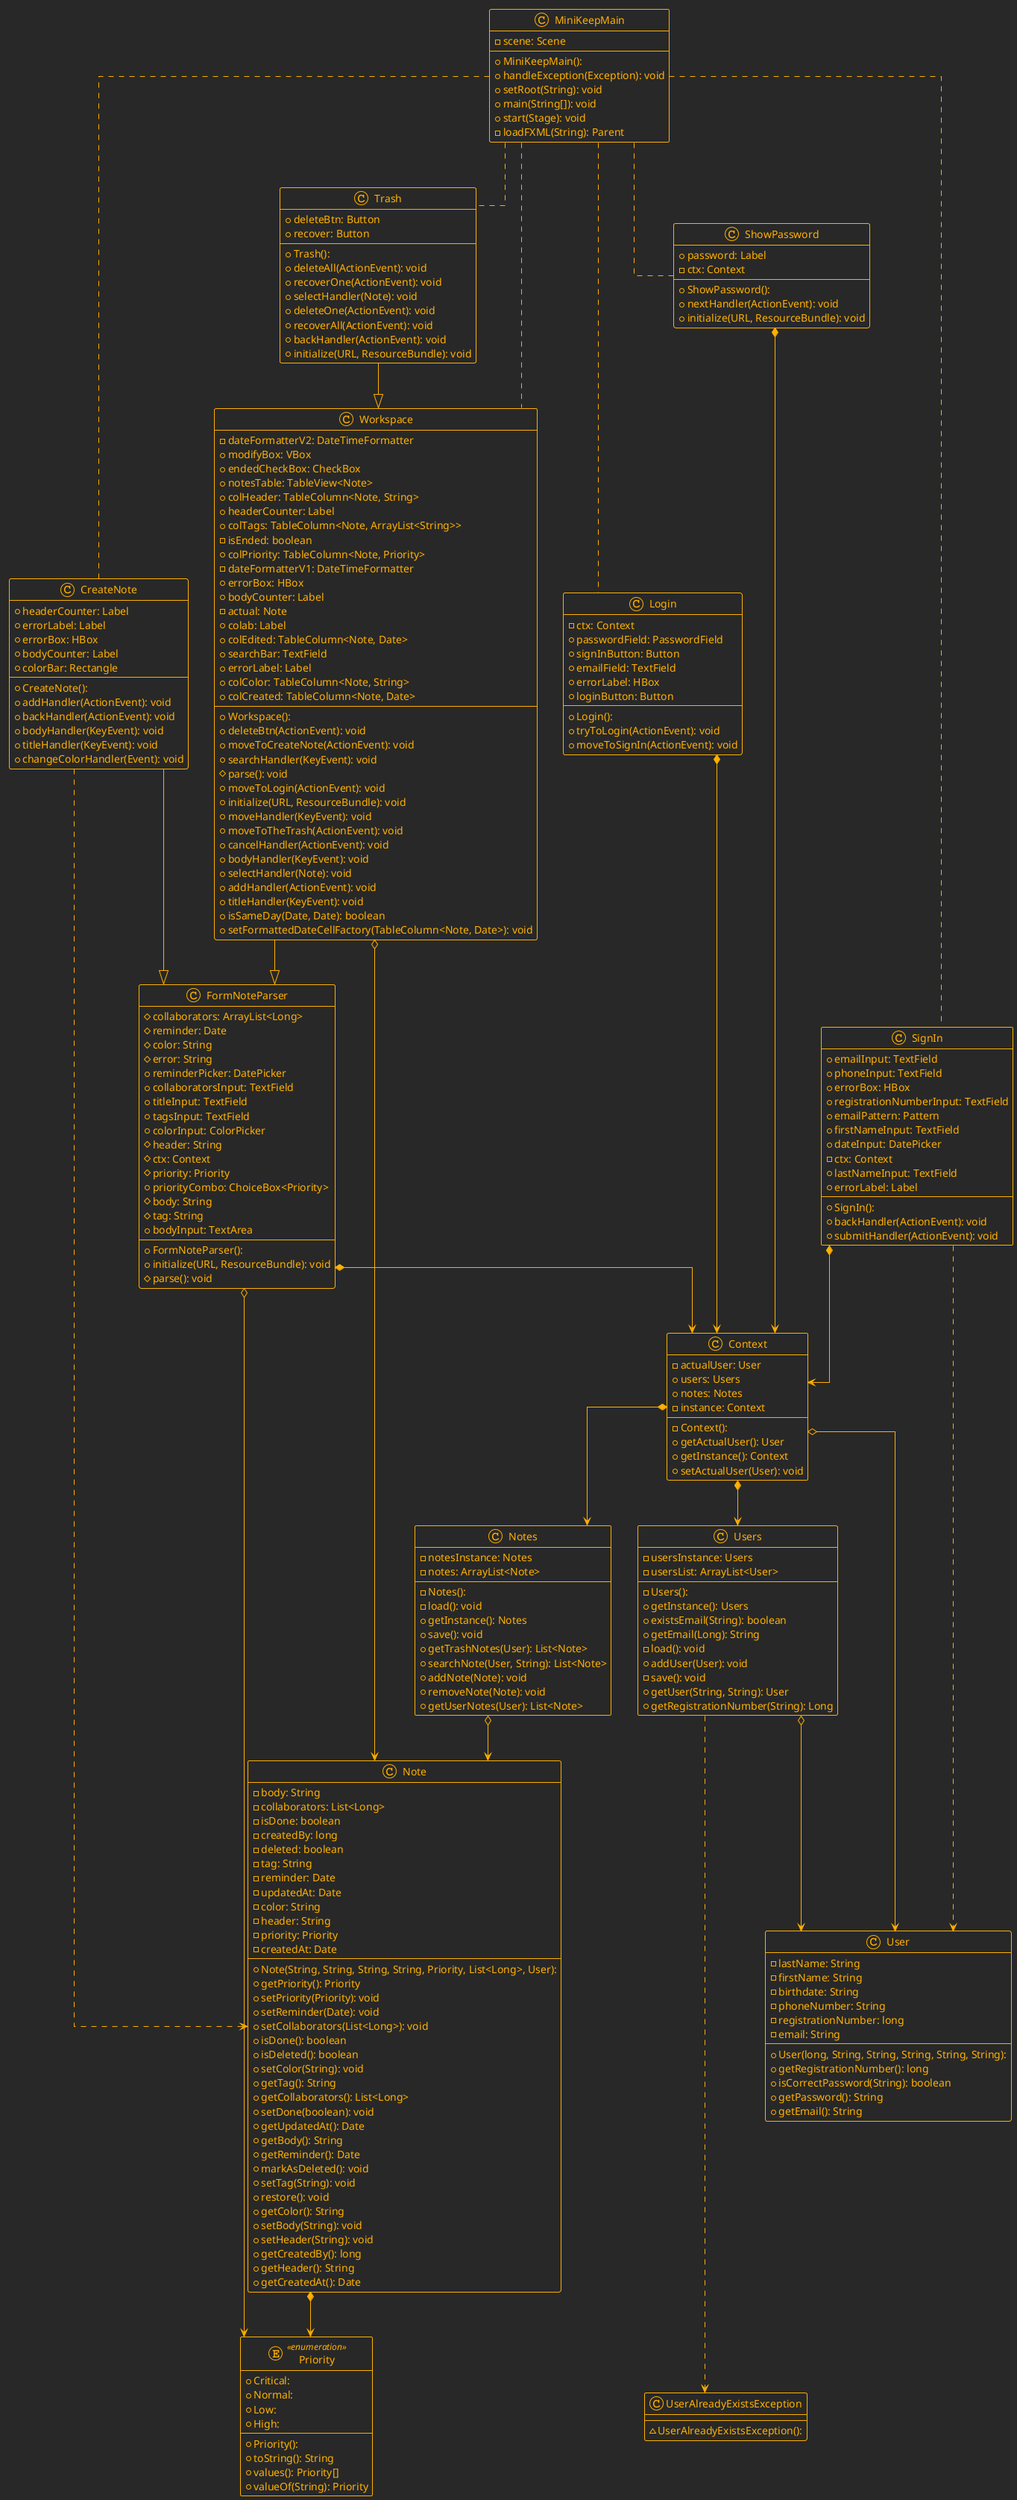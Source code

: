 @startuml

!theme crt-amber
top to bottom direction
skinparam linetype ortho

class Context {
  - Context(): 
  - actualUser: User
  + users: Users
  + notes: Notes
  - instance: Context
  + getActualUser(): User
  + getInstance(): Context
  + setActualUser(User): void
}
class CreateNote {
  + CreateNote(): 
  + headerCounter: Label
  + errorLabel: Label
  + errorBox: HBox
  + bodyCounter: Label
  + colorBar: Rectangle
  + addHandler(ActionEvent): void
  + backHandler(ActionEvent): void
  + bodyHandler(KeyEvent): void
  + titleHandler(KeyEvent): void
  + changeColorHandler(Event): void
}
class FormNoteParser {
  + FormNoteParser(): 
  # collaborators: ArrayList<Long>
  # reminder: Date
  # color: String
  # error: String
  + reminderPicker: DatePicker
  + collaboratorsInput: TextField
  + titleInput: TextField
  + tagsInput: TextField
  + colorInput: ColorPicker
  # header: String
  # ctx: Context
  # priority: Priority
  + priorityCombo: ChoiceBox<Priority>
  # body: String
  # tag: String
  + bodyInput: TextArea
  + initialize(URL, ResourceBundle): void
  # parse(): void
}
class Login {
  + Login(): 
  - ctx: Context
  + passwordField: PasswordField
  + signInButton: Button
  + emailField: TextField
  + errorLabel: HBox
  + loginButton: Button
  + tryToLogin(ActionEvent): void
  + moveToSignIn(ActionEvent): void
}
class MiniKeepMain {
  + MiniKeepMain(): 
  - scene: Scene
  + handleException(Exception): void
  + setRoot(String): void
  + main(String[]): void
  + start(Stage): void
  - loadFXML(String): Parent
}
class Note {
  + Note(String, String, String, String, Priority, List<Long>, User): 
  - body: String
  - collaborators: List<Long>
  - isDone: boolean
  - createdBy: long
  - deleted: boolean
  - tag: String
  - reminder: Date
  - updatedAt: Date
  - color: String
  - header: String
  - priority: Priority
  - createdAt: Date
  + getPriority(): Priority
  + setPriority(Priority): void
  + setReminder(Date): void
  + setCollaborators(List<Long>): void
  + isDone(): boolean
  + isDeleted(): boolean
  + setColor(String): void
  + getTag(): String
  + getCollaborators(): List<Long>
  + setDone(boolean): void
  + getUpdatedAt(): Date
  + getBody(): String
  + getReminder(): Date
  + markAsDeleted(): void
  + setTag(String): void
  + restore(): void
  + getColor(): String
  + setBody(String): void
  + setHeader(String): void
  + getCreatedBy(): long
  + getHeader(): String
  + getCreatedAt(): Date
}
class Notes {
  - Notes(): 
  - notesInstance: Notes
  - notes: ArrayList<Note>
  - load(): void
  + getInstance(): Notes
  + save(): void
  + getTrashNotes(User): List<Note>
  + searchNote(User, String): List<Note>
  + addNote(Note): void
  + removeNote(Note): void
  + getUserNotes(User): List<Note>
}
enum Priority << enumeration >> {
  + Priority(): 
  + Critical: 
  + Normal: 
  + Low: 
  + High: 
  + toString(): String
  + values(): Priority[]
  + valueOf(String): Priority
}
class ShowPassword {
  + ShowPassword(): 
  + password: Label
  - ctx: Context
  + nextHandler(ActionEvent): void
  + initialize(URL, ResourceBundle): void
}
class SignIn {
  + SignIn(): 
  + emailInput: TextField
  + phoneInput: TextField
  + errorBox: HBox
  + registrationNumberInput: TextField
  + emailPattern: Pattern
  + firstNameInput: TextField
  + dateInput: DatePicker
  - ctx: Context
  + lastNameInput: TextField
  + errorLabel: Label
  + backHandler(ActionEvent): void
  + submitHandler(ActionEvent): void
}
class Trash {
  + Trash(): 
  + deleteBtn: Button
  + recover: Button
  + deleteAll(ActionEvent): void
  + recoverOne(ActionEvent): void
  + selectHandler(Note): void
  + deleteOne(ActionEvent): void
  + recoverAll(ActionEvent): void
  + backHandler(ActionEvent): void
  + initialize(URL, ResourceBundle): void
}
class User {
  + User(long, String, String, String, String, String): 
  - lastName: String
  - firstName: String
  - birthdate: String
  - phoneNumber: String
  - registrationNumber: long
  - email: String
  + getRegistrationNumber(): long
  + isCorrectPassword(String): boolean
  + getPassword(): String
  + getEmail(): String
}
class UserAlreadyExistsException {
  ~ UserAlreadyExistsException(): 
}
class Users {
  - Users(): 
  - usersInstance: Users
  - usersList: ArrayList<User>
  + getInstance(): Users
  + existsEmail(String): boolean
  + getEmail(Long): String
  - load(): void
  + addUser(User): void
  - save(): void
  + getUser(String, String): User
  + getRegistrationNumber(String): Long
}
class Workspace {
  + Workspace(): 
  - dateFormatterV2: DateTimeFormatter
  + modifyBox: VBox
  + endedCheckBox: CheckBox
  + notesTable: TableView<Note>
  + colHeader: TableColumn<Note, String>
  + headerCounter: Label
  + colTags: TableColumn<Note, ArrayList<String>>
  - isEnded: boolean
  + colPriority: TableColumn<Note, Priority>
  - dateFormatterV1: DateTimeFormatter
  + errorBox: HBox
  + bodyCounter: Label
  - actual: Note
  + colab: Label
  + colEdited: TableColumn<Note, Date>
  + searchBar: TextField
  + errorLabel: Label
  + colColor: TableColumn<Note, String>
  + colCreated: TableColumn<Note, Date>
  + deleteBtn(ActionEvent): void
  + moveToCreateNote(ActionEvent): void
  + searchHandler(KeyEvent): void
  # parse(): void
  + moveToLogin(ActionEvent): void
  + initialize(URL, ResourceBundle): void
  + moveHandler(KeyEvent): void
  + moveToTheTrash(ActionEvent): void
  + cancelHandler(ActionEvent): void
  + bodyHandler(KeyEvent): void
  + selectHandler(Note): void
  + addHandler(ActionEvent): void
  + titleHandler(KeyEvent): void
  + isSameDay(Date, Date): boolean
  + setFormattedDateCellFactory(TableColumn<Note, Date>): void
}

MiniKeepMain .. CreateNote
MiniKeepMain .. Workspace
MiniKeepMain .. Login
MiniKeepMain .. ShowPassword
MiniKeepMain .. SignIn
MiniKeepMain .. Trash
Context                    *--> Notes
Context                     o--> User
Context                     *--> Users
CreateNote                  --^  FormNoteParser
CreateNote                  ..>  Note
FormNoteParser              *-->  Context
FormNoteParser              o-->  Priority
Login                       *-->  Context
Note                        *-->  Priority
Notes                       o-->  Note
ShowPassword                *-->  Context
SignIn                      *-->  Context
SignIn                      ...>  User
Trash                       --^  Workspace
Users                       o--> User
Users                       ...>  UserAlreadyExistsException
Workspace                   --^  FormNoteParser
Workspace                   o--> Note
@enduml
